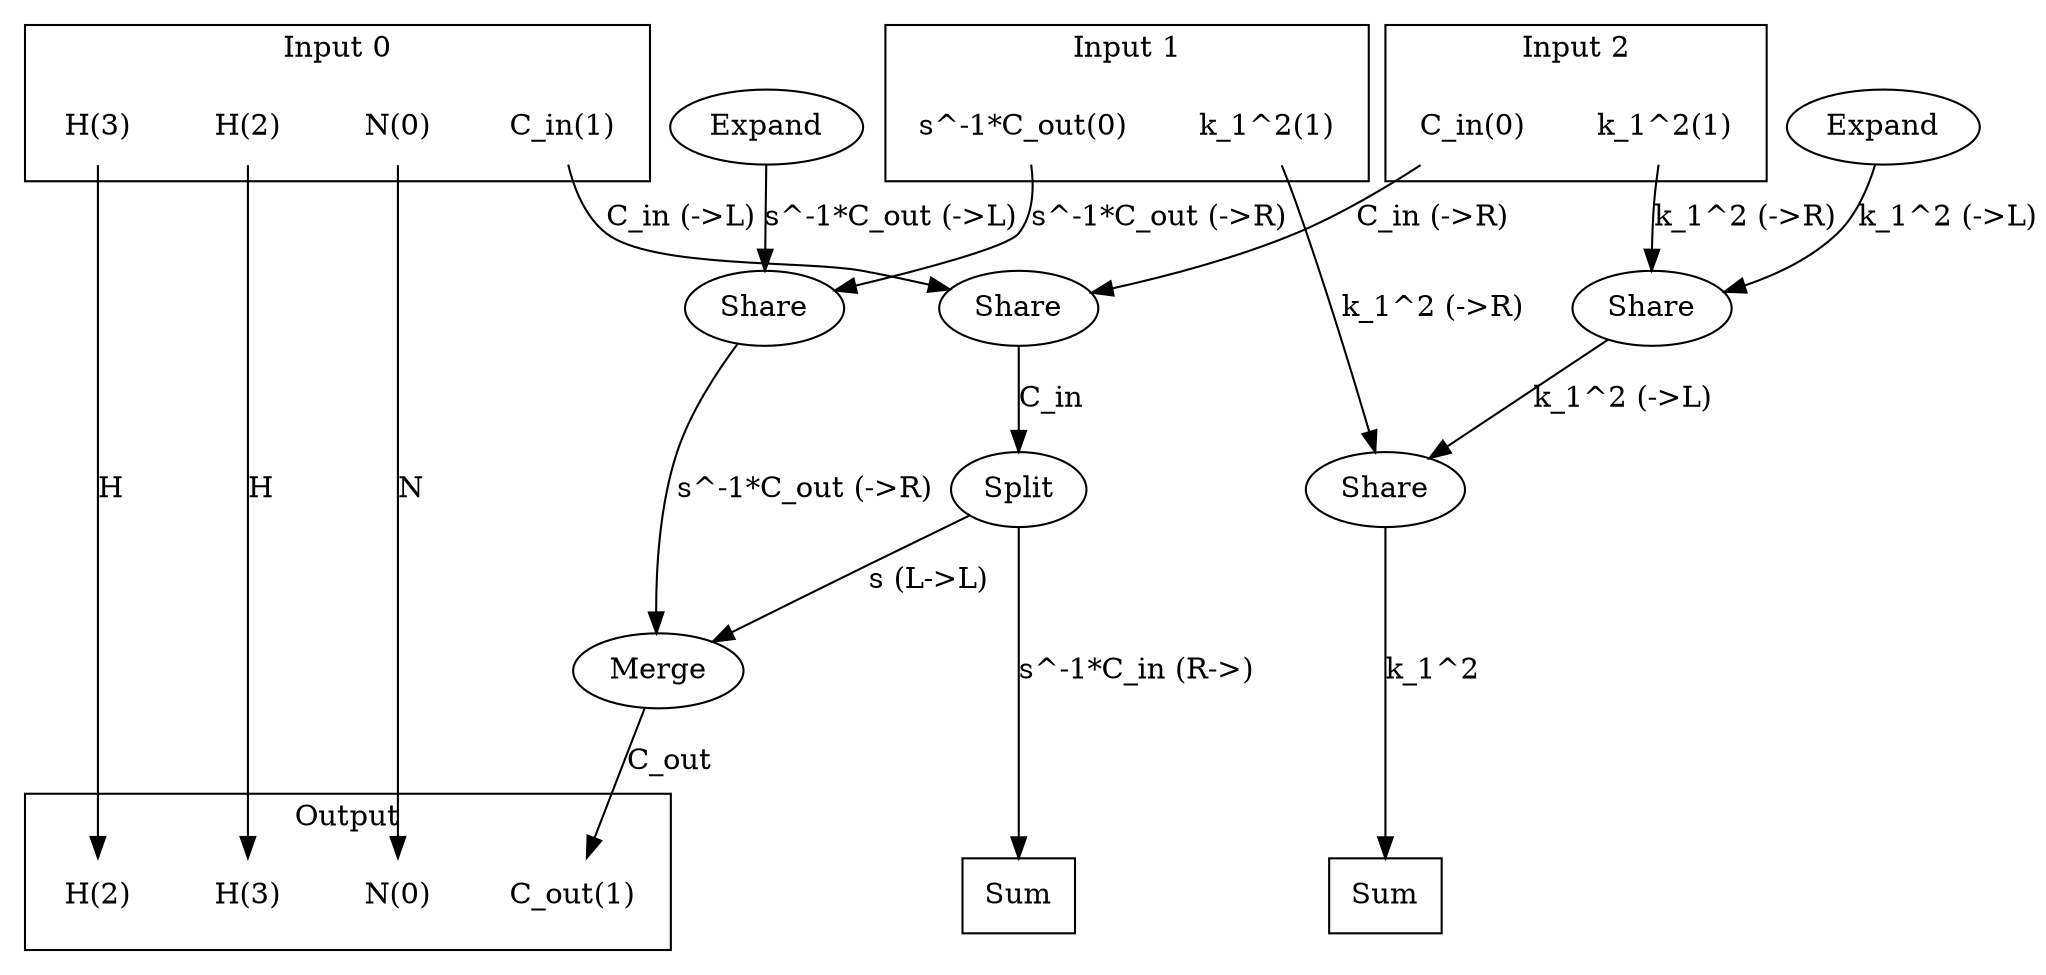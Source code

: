 digraph kernel_generated {
newrank = true;
op_0x55f1f88b2998 [label="Expand"];
op_0x55f1f88b29d8 [label="Expand"];
op_0x55f1f89dd9a0 [label="Share"];
op_0x55f1f89dd9f0 [label="Share"];
op_0x55f1f89ddae0 [label="Share"];
op_0x55f1f89ddb30 [label="Share"];
op_0x55f1f89de4e0 [label="Split"];
op_0x55f1f89df240 [label="Merge"];
reduce_0x7f5f78003cc0 [label="Sum", shape=box];
reduce_0x7f5f78007668 [label="Sum", shape=box];
subgraph cluster_out {
label = "Output";
out_0 [label="N(0)", shape=none];
out_1 [label="C_out(1)", shape=none];
out_2 [label="H(2)", shape=none];
out_3 [label="H(3)", shape=none];
}
{ rank = same;
reduce_0x7f5f78003cc0;
reduce_0x7f5f78007668;
out_0;
out_1;
out_2;
out_3;
}
subgraph cluster_in_0 {
label = "Input 0";
in_0_0 [label="N(0)", shape=none];
in_0_1 [label="C_in(1)", shape=none];
in_0_2 [label="H(2)", shape=none];
in_0_3 [label="H(3)", shape=none];
}
subgraph cluster_in_1 {
label = "Input 1";
in_1_0 [label="s^-1*C_out(0)", shape=none];
in_1_1 [label="k_1^2(1)", shape=none];
}
subgraph cluster_in_2 {
label = "Input 2";
in_2_0 [label="C_in(0)", shape=none];
in_2_1 [label="k_1^2(1)", shape=none];
}
{ rank = same;
in_0_0;
in_0_1;
in_0_2;
in_0_3;
in_1_0;
in_1_1;
in_2_0;
in_2_1;
}
in_0_0 -> out_0 [label="N"];
in_0_1 -> op_0x55f1f89ddb30 [label="C_in (->L)"];
in_0_2 -> out_3 [label="H"];
in_0_3 -> out_2 [label="H"];
in_1_0 -> op_0x55f1f89dd9f0 [label="s^-1*C_out (->R)"];
in_1_1 -> op_0x55f1f89dd9a0 [label="k_1^2 (->R)"];
in_2_0 -> op_0x55f1f89ddb30 [label="C_in (->R)"];
in_2_1 -> op_0x55f1f89ddae0 [label="k_1^2 (->R)"];
op_0x55f1f89df240 -> out_1 [label="C_out"];
op_0x55f1f89ddae0 -> op_0x55f1f89dd9a0 [label="k_1^2 (->L)"];
op_0x55f1f88b2998 -> op_0x55f1f89dd9f0 [label="s^-1*C_out (->L)"];
op_0x55f1f88b29d8 -> op_0x55f1f89ddae0 [label="k_1^2 (->L)"];
op_0x55f1f89ddb30 -> op_0x55f1f89de4e0 [label="C_in"];
op_0x55f1f89de4e0 -> op_0x55f1f89df240 [label="s (L->L)"];
op_0x55f1f89dd9f0 -> op_0x55f1f89df240 [label="s^-1*C_out (->R)"];
op_0x55f1f89dd9a0 -> reduce_0x7f5f78003cc0 [label="k_1^2"];
op_0x55f1f89de4e0 -> reduce_0x7f5f78007668 [label="s^-1*C_in (R->)"];
}
